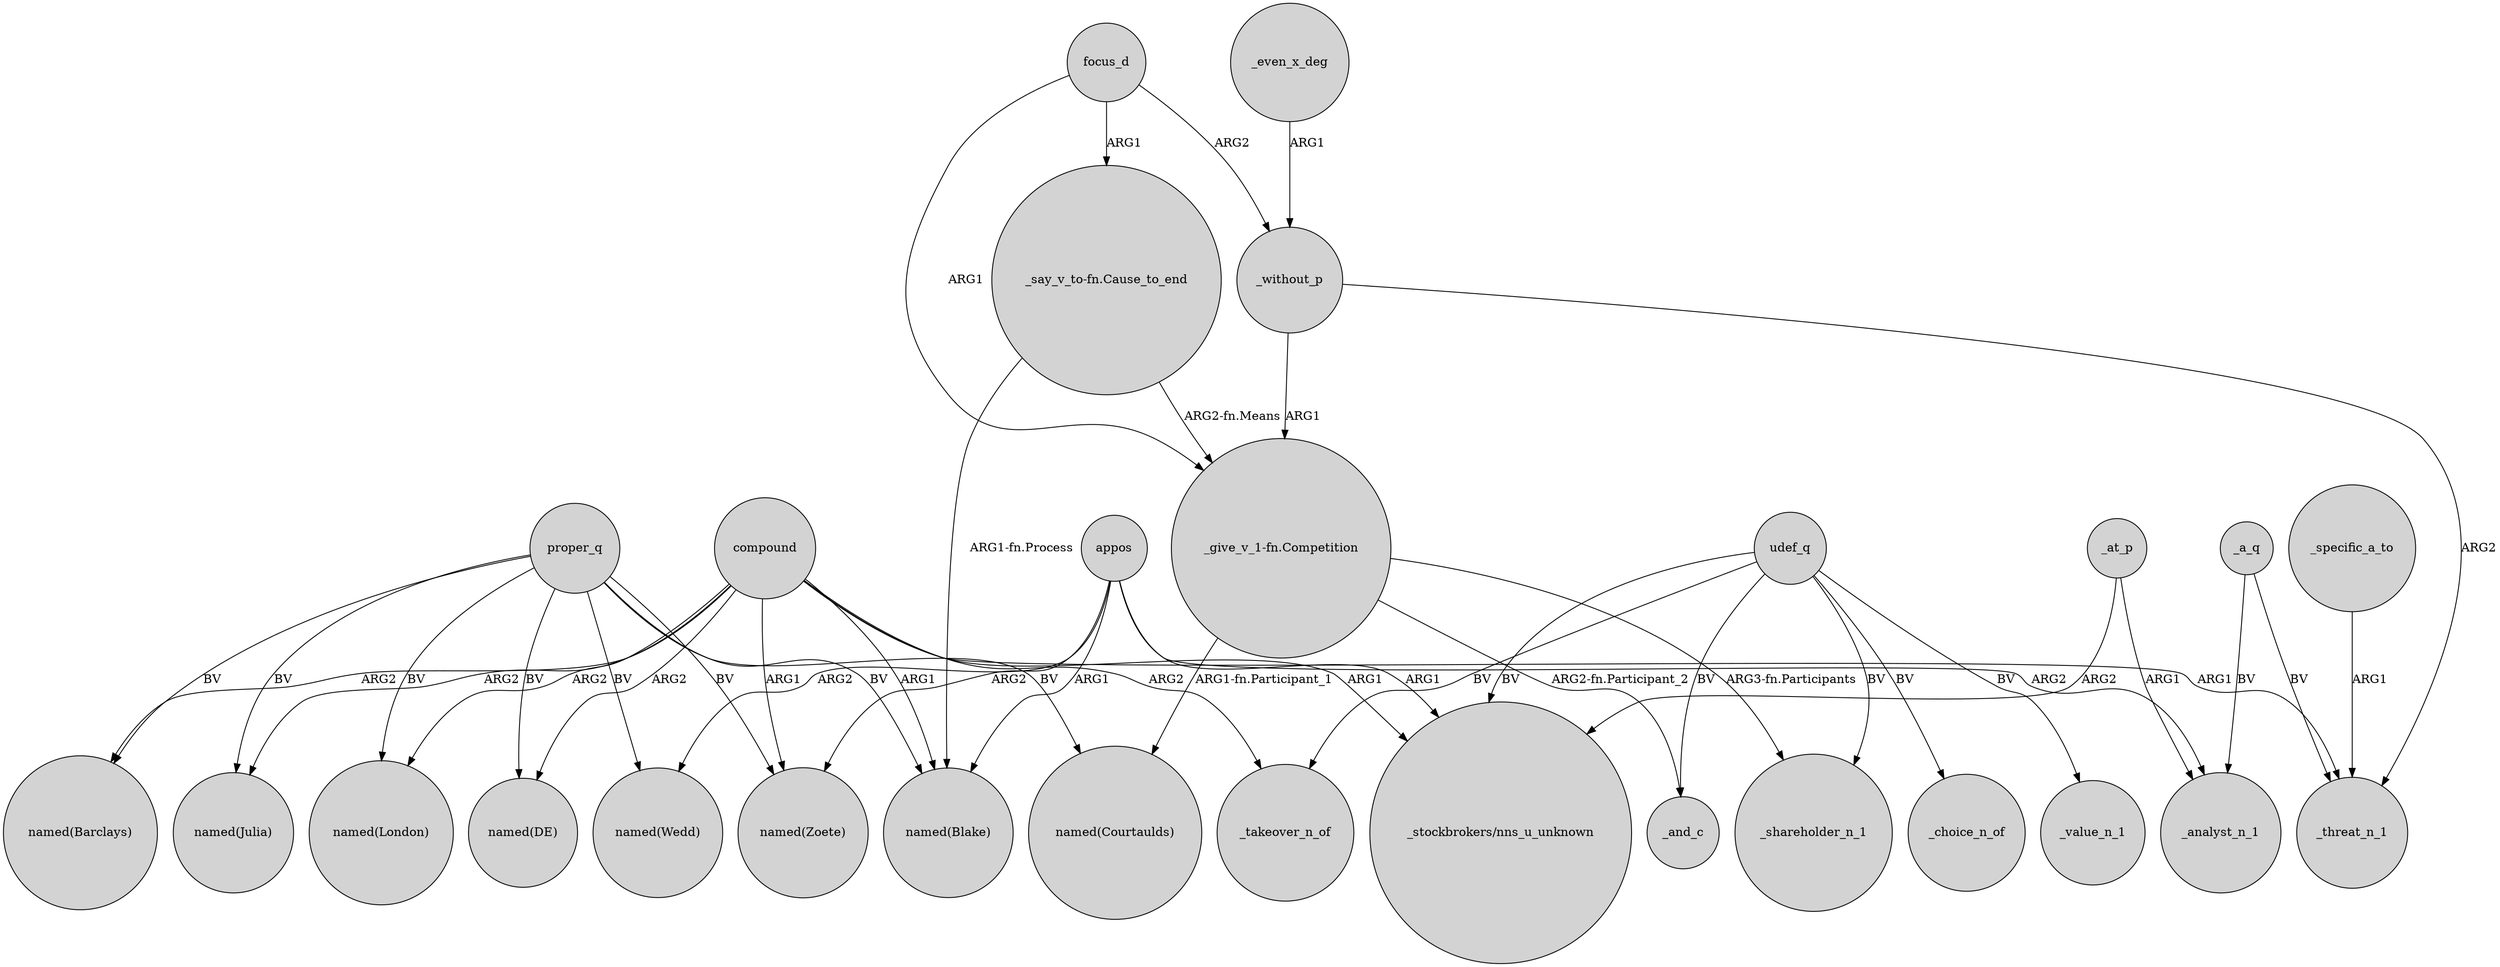 digraph {
	node [shape=circle style=filled]
	compound -> "named(Barclays)" [label=ARG2]
	appos -> "named(Wedd)" [label=ARG2]
	proper_q -> "named(DE)" [label=BV]
	proper_q -> "named(Blake)" [label=BV]
	udef_q -> _shareholder_n_1 [label=BV]
	focus_d -> "_say_v_to-fn.Cause_to_end" [label=ARG1]
	compound -> "named(Blake)" [label=ARG1]
	_a_q -> _threat_n_1 [label=BV]
	compound -> "named(London)" [label=ARG2]
	udef_q -> _value_n_1 [label=BV]
	compound -> "_stockbrokers/nns_u_unknown" [label=ARG1]
	focus_d -> _without_p [label=ARG2]
	udef_q -> _and_c [label=BV]
	compound -> "named(Julia)" [label=ARG2]
	"_give_v_1-fn.Competition" -> "named(Courtaulds)" [label="ARG1-fn.Participant_1"]
	udef_q -> "_stockbrokers/nns_u_unknown" [label=BV]
	_even_x_deg -> _without_p [label=ARG1]
	_a_q -> _analyst_n_1 [label=BV]
	"_give_v_1-fn.Competition" -> _shareholder_n_1 [label="ARG3-fn.Participants"]
	focus_d -> "_give_v_1-fn.Competition" [label=ARG1]
	udef_q -> _takeover_n_of [label=BV]
	proper_q -> "named(Wedd)" [label=BV]
	appos -> "_stockbrokers/nns_u_unknown" [label=ARG1]
	_at_p -> _analyst_n_1 [label=ARG1]
	proper_q -> "named(Courtaulds)" [label=BV]
	compound -> "named(DE)" [label=ARG2]
	appos -> _analyst_n_1 [label=ARG2]
	proper_q -> "named(Julia)" [label=BV]
	appos -> "named(Blake)" [label=ARG1]
	_specific_a_to -> _threat_n_1 [label=ARG1]
	_without_p -> "_give_v_1-fn.Competition" [label=ARG1]
	"_give_v_1-fn.Competition" -> _and_c [label="ARG2-fn.Participant_2"]
	appos -> "named(Zoete)" [label=ARG2]
	proper_q -> "named(Zoete)" [label=BV]
	_at_p -> "_stockbrokers/nns_u_unknown" [label=ARG2]
	"_say_v_to-fn.Cause_to_end" -> "_give_v_1-fn.Competition" [label="ARG2-fn.Means"]
	udef_q -> _choice_n_of [label=BV]
	compound -> _threat_n_1 [label=ARG1]
	proper_q -> "named(London)" [label=BV]
	compound -> _takeover_n_of [label=ARG2]
	proper_q -> "named(Barclays)" [label=BV]
	compound -> "named(Zoete)" [label=ARG1]
	"_say_v_to-fn.Cause_to_end" -> "named(Blake)" [label="ARG1-fn.Process"]
	_without_p -> _threat_n_1 [label=ARG2]
}
